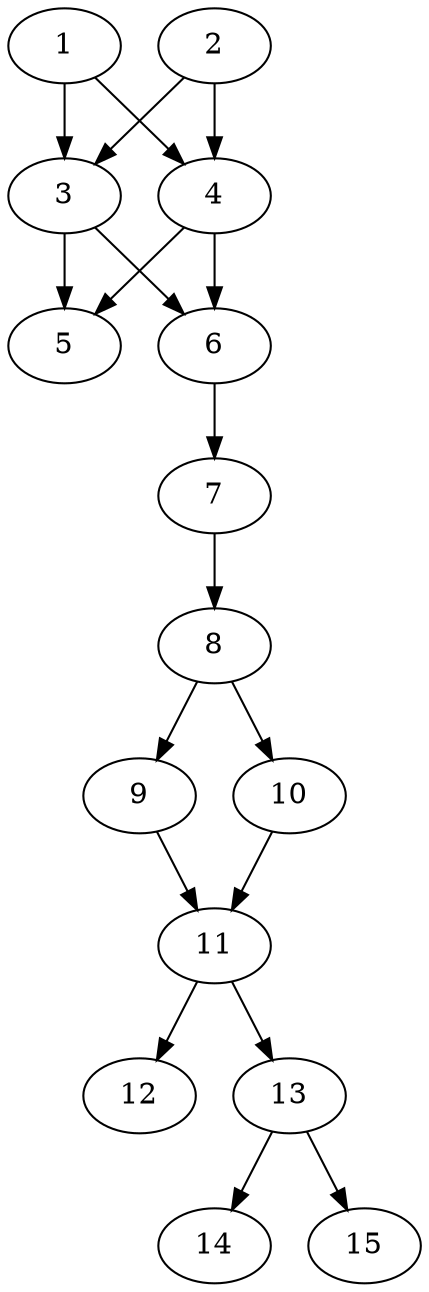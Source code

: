 // DAG automatically generated by daggen at Thu Oct  3 13:59:26 2019
// ./daggen --dot -n 15 --ccr 0.4 --fat 0.3 --regular 0.9 --density 0.7 --mindata 5242880 --maxdata 52428800 
digraph G {
  1 [size="58698240", alpha="0.10", expect_size="23479296"] 
  1 -> 3 [size ="23479296"]
  1 -> 4 [size ="23479296"]
  2 [size="93445120", alpha="0.04", expect_size="37378048"] 
  2 -> 3 [size ="37378048"]
  2 -> 4 [size ="37378048"]
  3 [size="56701440", alpha="0.07", expect_size="22680576"] 
  3 -> 5 [size ="22680576"]
  3 -> 6 [size ="22680576"]
  4 [size="73162240", alpha="0.04", expect_size="29264896"] 
  4 -> 5 [size ="29264896"]
  4 -> 6 [size ="29264896"]
  5 [size="20733440", alpha="0.05", expect_size="8293376"] 
  6 [size="49103360", alpha="0.05", expect_size="19641344"] 
  6 -> 7 [size ="19641344"]
  7 [size="102940160", alpha="0.14", expect_size="41176064"] 
  7 -> 8 [size ="41176064"]
  8 [size="86981120", alpha="0.07", expect_size="34792448"] 
  8 -> 9 [size ="34792448"]
  8 -> 10 [size ="34792448"]
  9 [size="41784320", alpha="0.14", expect_size="16713728"] 
  9 -> 11 [size ="16713728"]
  10 [size="124290560", alpha="0.09", expect_size="49716224"] 
  10 -> 11 [size ="49716224"]
  11 [size="74618880", alpha="0.10", expect_size="29847552"] 
  11 -> 12 [size ="29847552"]
  11 -> 13 [size ="29847552"]
  12 [size="130946560", alpha="0.00", expect_size="52378624"] 
  13 [size="37224960", alpha="0.09", expect_size="14889984"] 
  13 -> 14 [size ="14889984"]
  13 -> 15 [size ="14889984"]
  14 [size="79349760", alpha="0.05", expect_size="31739904"] 
  15 [size="100605440", alpha="0.10", expect_size="40242176"] 
}
